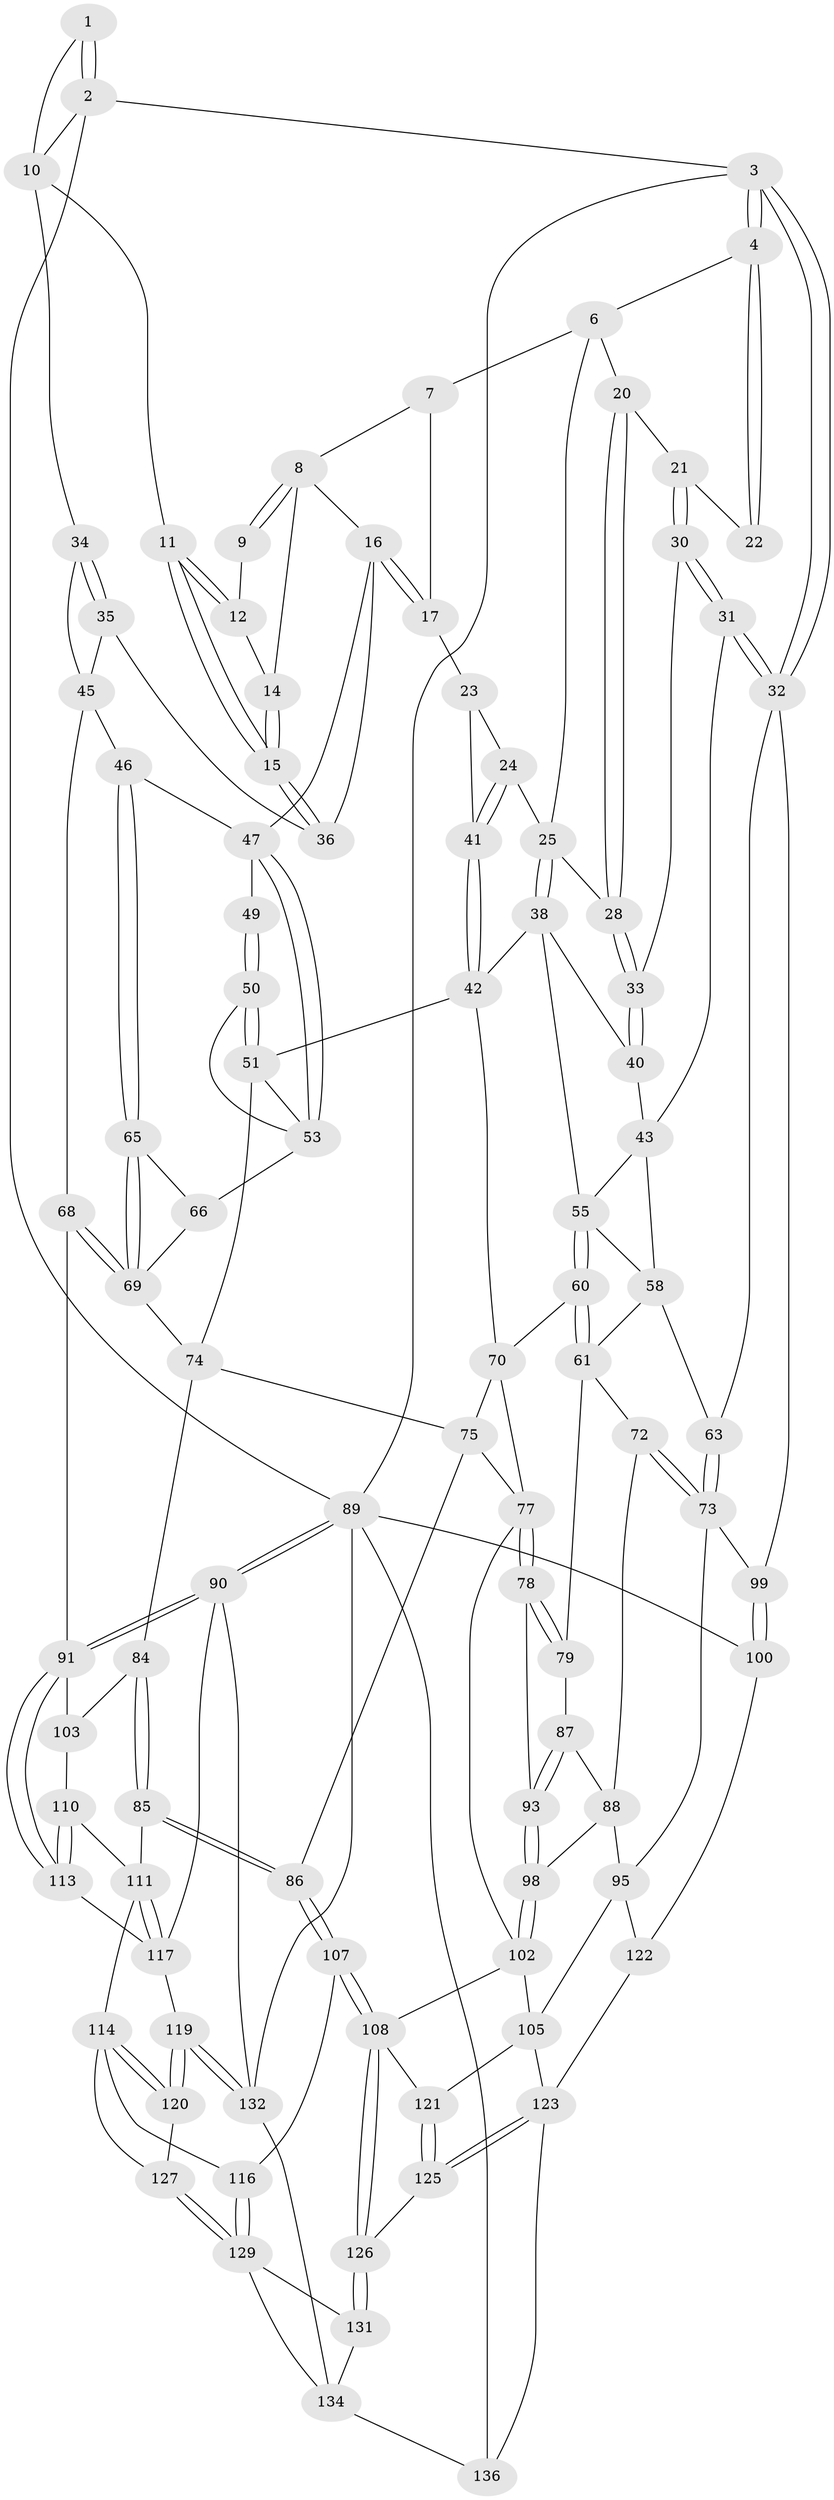 // Generated by graph-tools (version 1.1) at 2025/52/02/27/25 19:52:43]
// undirected, 95 vertices, 215 edges
graph export_dot {
graph [start="1"]
  node [color=gray90,style=filled];
  1 [pos="+0.9228778414771852+0"];
  2 [pos="+1+0"];
  3 [pos="+0+0"];
  4 [pos="+0+0",super="+5"];
  6 [pos="+0.3271677334436341+0",super="+19"];
  7 [pos="+0.4752379446284916+0"];
  8 [pos="+0.5561780422189131+0",super="+13"];
  9 [pos="+0.7797876055014541+0"];
  10 [pos="+0.8679336707430838+0.08103319348471097",super="+29"];
  11 [pos="+0.8353524260044934+0.09193332130806918"];
  12 [pos="+0.7723102289051764+0"];
  14 [pos="+0.7548259934919173+0"];
  15 [pos="+0.7933188127367584+0.12081267637606934"];
  16 [pos="+0.6730075746593288+0.15489817956579235",super="+37"];
  17 [pos="+0.6277242180719085+0.16175787256086455",super="+18"];
  20 [pos="+0.17139797157644418+0.09538063007447768"];
  21 [pos="+0.13634978451986546+0.10427927284840285"];
  22 [pos="+0.13534939697688075+0.10219144341961862"];
  23 [pos="+0.48442122489618594+0.08114894442937634",super="+27"];
  24 [pos="+0.4174289803055054+0.1433275177467026"];
  25 [pos="+0.40624868631066824+0.1449764480659905",super="+26"];
  28 [pos="+0.2942984180796535+0.12405479206728336"];
  30 [pos="+0.1256182920334419+0.1546374632988343"];
  31 [pos="+0.06908051138460411+0.22562019477355233"];
  32 [pos="+0+0.17951522942760648",super="+64"];
  33 [pos="+0.26497419129113237+0.18133102344520557"];
  34 [pos="+1+0.22663717038479717"];
  35 [pos="+0.7906237177279638+0.1675183393686794"];
  36 [pos="+0.7660388555689311+0.146614975674265"];
  38 [pos="+0.39176459586461465+0.29013680099762973",super="+39"];
  40 [pos="+0.26489719403155604+0.2217512171849384"];
  41 [pos="+0.5542851025237331+0.20856797721847797"];
  42 [pos="+0.5157507254796464+0.2906602435839709",super="+52"];
  43 [pos="+0.2313247316761732+0.25529957226682004",super="+44"];
  45 [pos="+0.8824038700443163+0.2677405848959633",super="+57"];
  46 [pos="+0.8046414031271107+0.3209643933550602"];
  47 [pos="+0.7686898108216491+0.31224348449323847",super="+48"];
  49 [pos="+0.6758605443193758+0.2347663094668435"];
  50 [pos="+0.5775463388321487+0.36508449905101664",super="+54"];
  51 [pos="+0.5644587568584061+0.372129229826054",super="+71"];
  53 [pos="+0.7183192656226025+0.37011400749075485",super="+67"];
  55 [pos="+0.3580153683510488+0.3645138525910786",super="+56"];
  58 [pos="+0.22829410261498706+0.30998495343255367",super="+59"];
  60 [pos="+0.35388949185877205+0.3959300011801033"];
  61 [pos="+0.32005168641871945+0.4444835737510152",super="+62"];
  63 [pos="+0.1143713358372614+0.4248225250761411"];
  65 [pos="+0.8178194331275725+0.35387981458424905"];
  66 [pos="+0.8308472663457724+0.509503838053893"];
  68 [pos="+1+0.3790534105103442"];
  69 [pos="+1+0.3839641887593208",super="+80"];
  70 [pos="+0.5046004529397813+0.42563605174131797",super="+76"];
  72 [pos="+0.2097570785041554+0.4723244185327172"];
  73 [pos="+0.15889238603522504+0.4848962740452917",super="+97"];
  74 [pos="+0.6369112422272104+0.4651265970107869",super="+81"];
  75 [pos="+0.5809036388520554+0.5125880504939382",super="+82"];
  77 [pos="+0.45136287147201926+0.5712604063128555",super="+83"];
  78 [pos="+0.41102260279406355+0.5578322598871789"];
  79 [pos="+0.33514559249897585+0.4653088508116212"];
  84 [pos="+0.7801745325421596+0.6149776135622989"];
  85 [pos="+0.7786161713552614+0.6173604605800478"];
  86 [pos="+0.5954978612076908+0.6958599004095727"];
  87 [pos="+0.30499254692188826+0.5736709356970978"];
  88 [pos="+0.28255522482339823+0.5792827342240002",super="+94"];
  89 [pos="+1+1",super="+101"];
  90 [pos="+1+0.8538914656028704",super="+128"];
  91 [pos="+1+0.8466116421131031",super="+92"];
  93 [pos="+0.3616224076378172+0.5958069805135071"];
  95 [pos="+0.22015096115595886+0.7150501857014936",super="+96"];
  98 [pos="+0.2973131280626292+0.6649406428804835"];
  99 [pos="+0+0.5887531198745118"];
  100 [pos="+0+0.7263029536709832"];
  102 [pos="+0.39368430708606195+0.6987402014002901",super="+104"];
  103 [pos="+0.9322183108295544+0.6647001243254161"];
  105 [pos="+0.24614957965402748+0.7452452629507452",super="+106"];
  107 [pos="+0.5944128380696719+0.7012665476331555"];
  108 [pos="+0.4930337315019843+0.8397683977105941",super="+109"];
  110 [pos="+0.9556628698736832+0.7580004444314823"];
  111 [pos="+0.8096804196113496+0.7013114736222188",super="+112"];
  113 [pos="+0.9620908881648313+0.7684812285340665"];
  114 [pos="+0.762083535104948+0.8106988172013982",super="+115"];
  116 [pos="+0.6823279773212132+0.840001613868992"];
  117 [pos="+0.8761464972470804+0.824755512036104",super="+118"];
  119 [pos="+0.8474616771709473+0.8888748951866068"];
  120 [pos="+0.8251810944336677+0.8830101965579219"];
  121 [pos="+0.3316901281743251+0.8141372340375097"];
  122 [pos="+0.11795652470454121+0.7008406561297403"];
  123 [pos="+0.23743528225511523+1",super="+124"];
  125 [pos="+0.3632386725696442+0.895968359466995"];
  126 [pos="+0.4881710058314912+0.8620406878584109"];
  127 [pos="+0.7945802675511175+0.8866964538654883"];
  129 [pos="+0.6742199179449656+0.936334050057293",super="+130"];
  131 [pos="+0.5001812428272167+0.885014833467769"];
  132 [pos="+0.8658548077491421+0.9598780996785171",super="+133"];
  134 [pos="+0.6612832432640232+1",super="+135"];
  136 [pos="+0.08880721972048175+1"];
  1 -- 2;
  1 -- 2;
  1 -- 10;
  2 -- 3;
  2 -- 89;
  2 -- 10;
  3 -- 4;
  3 -- 4;
  3 -- 32;
  3 -- 32;
  3 -- 89;
  4 -- 22 [weight=2];
  4 -- 22;
  4 -- 6;
  6 -- 7;
  6 -- 25;
  6 -- 20;
  7 -- 8;
  7 -- 17;
  8 -- 9;
  8 -- 9;
  8 -- 16;
  8 -- 14;
  9 -- 12;
  10 -- 11;
  10 -- 34;
  11 -- 12;
  11 -- 12;
  11 -- 15;
  11 -- 15;
  12 -- 14;
  14 -- 15;
  14 -- 15;
  15 -- 36;
  15 -- 36;
  16 -- 17;
  16 -- 17;
  16 -- 36;
  16 -- 47;
  17 -- 23 [weight=2];
  20 -- 21;
  20 -- 28;
  20 -- 28;
  21 -- 22;
  21 -- 30;
  21 -- 30;
  23 -- 24;
  23 -- 41;
  24 -- 25;
  24 -- 41;
  24 -- 41;
  25 -- 38;
  25 -- 38;
  25 -- 28;
  28 -- 33;
  28 -- 33;
  30 -- 31;
  30 -- 31;
  30 -- 33;
  31 -- 32;
  31 -- 32;
  31 -- 43;
  32 -- 99;
  32 -- 63;
  33 -- 40;
  33 -- 40;
  34 -- 35;
  34 -- 35;
  34 -- 45;
  35 -- 36;
  35 -- 45;
  38 -- 42;
  38 -- 40;
  38 -- 55;
  40 -- 43;
  41 -- 42;
  41 -- 42;
  42 -- 51;
  42 -- 70;
  43 -- 55;
  43 -- 58;
  45 -- 46;
  45 -- 68;
  46 -- 47;
  46 -- 65;
  46 -- 65;
  47 -- 53;
  47 -- 53;
  47 -- 49;
  49 -- 50 [weight=2];
  49 -- 50;
  50 -- 51;
  50 -- 51;
  50 -- 53;
  51 -- 74;
  51 -- 53;
  53 -- 66;
  55 -- 60;
  55 -- 60;
  55 -- 58;
  58 -- 63;
  58 -- 61;
  60 -- 61;
  60 -- 61;
  60 -- 70;
  61 -- 79;
  61 -- 72;
  63 -- 73;
  63 -- 73;
  65 -- 66;
  65 -- 69;
  65 -- 69;
  66 -- 69;
  68 -- 69;
  68 -- 69;
  68 -- 91;
  69 -- 74;
  70 -- 75;
  70 -- 77;
  72 -- 73;
  72 -- 73;
  72 -- 88;
  73 -- 99;
  73 -- 95;
  74 -- 75;
  74 -- 84;
  75 -- 77;
  75 -- 86;
  77 -- 78;
  77 -- 78;
  77 -- 102;
  78 -- 79;
  78 -- 79;
  78 -- 93;
  79 -- 87;
  84 -- 85;
  84 -- 85;
  84 -- 103;
  85 -- 86;
  85 -- 86;
  85 -- 111;
  86 -- 107;
  86 -- 107;
  87 -- 88;
  87 -- 93;
  87 -- 93;
  88 -- 98;
  88 -- 95;
  89 -- 90;
  89 -- 90;
  89 -- 132;
  89 -- 136;
  89 -- 100;
  90 -- 91;
  90 -- 91;
  90 -- 132;
  90 -- 117;
  91 -- 113;
  91 -- 113;
  91 -- 103;
  93 -- 98;
  93 -- 98;
  95 -- 122;
  95 -- 105;
  98 -- 102;
  98 -- 102;
  99 -- 100;
  99 -- 100;
  100 -- 122;
  102 -- 105;
  102 -- 108;
  103 -- 110;
  105 -- 121;
  105 -- 123;
  107 -- 108;
  107 -- 108;
  107 -- 116;
  108 -- 126;
  108 -- 126;
  108 -- 121;
  110 -- 111;
  110 -- 113;
  110 -- 113;
  111 -- 117;
  111 -- 117;
  111 -- 114;
  113 -- 117;
  114 -- 120;
  114 -- 120;
  114 -- 116;
  114 -- 127;
  116 -- 129;
  116 -- 129;
  117 -- 119;
  119 -- 120;
  119 -- 120;
  119 -- 132;
  119 -- 132;
  120 -- 127;
  121 -- 125;
  121 -- 125;
  122 -- 123;
  123 -- 125;
  123 -- 125;
  123 -- 136;
  125 -- 126;
  126 -- 131;
  126 -- 131;
  127 -- 129;
  127 -- 129;
  129 -- 131;
  129 -- 134;
  131 -- 134;
  132 -- 134;
  134 -- 136;
}
